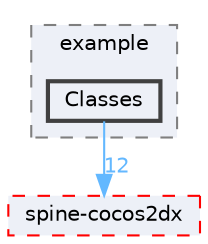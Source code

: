 digraph "external/spine-runtimes/spine-cocos2dx/example/Classes"
{
 // LATEX_PDF_SIZE
  bgcolor="transparent";
  edge [fontname=Helvetica,fontsize=10,labelfontname=Helvetica,labelfontsize=10];
  node [fontname=Helvetica,fontsize=10,shape=box,height=0.2,width=0.4];
  compound=true
  subgraph clusterdir_7b2de9e89da16250ada699e86bb3255b {
    graph [ bgcolor="#edf0f7", pencolor="grey50", label="example", fontname=Helvetica,fontsize=10 style="filled,dashed", URL="dir_7b2de9e89da16250ada699e86bb3255b.html",tooltip=""]
  dir_83132952ce7cf36dccb9fdc16923a171 [label="Classes", fillcolor="#edf0f7", color="grey25", style="filled,bold", URL="dir_83132952ce7cf36dccb9fdc16923a171.html",tooltip=""];
  }
  dir_884e8c8a1e7740a1e5f472dd8ab7e19b [label="spine-cocos2dx", fillcolor="#edf0f7", color="red", style="filled,dashed", URL="dir_884e8c8a1e7740a1e5f472dd8ab7e19b.html",tooltip=""];
  dir_83132952ce7cf36dccb9fdc16923a171->dir_884e8c8a1e7740a1e5f472dd8ab7e19b [headlabel="12", labeldistance=1.5 headhref="dir_000122_000712.html" href="dir_000122_000712.html" color="steelblue1" fontcolor="steelblue1"];
}
